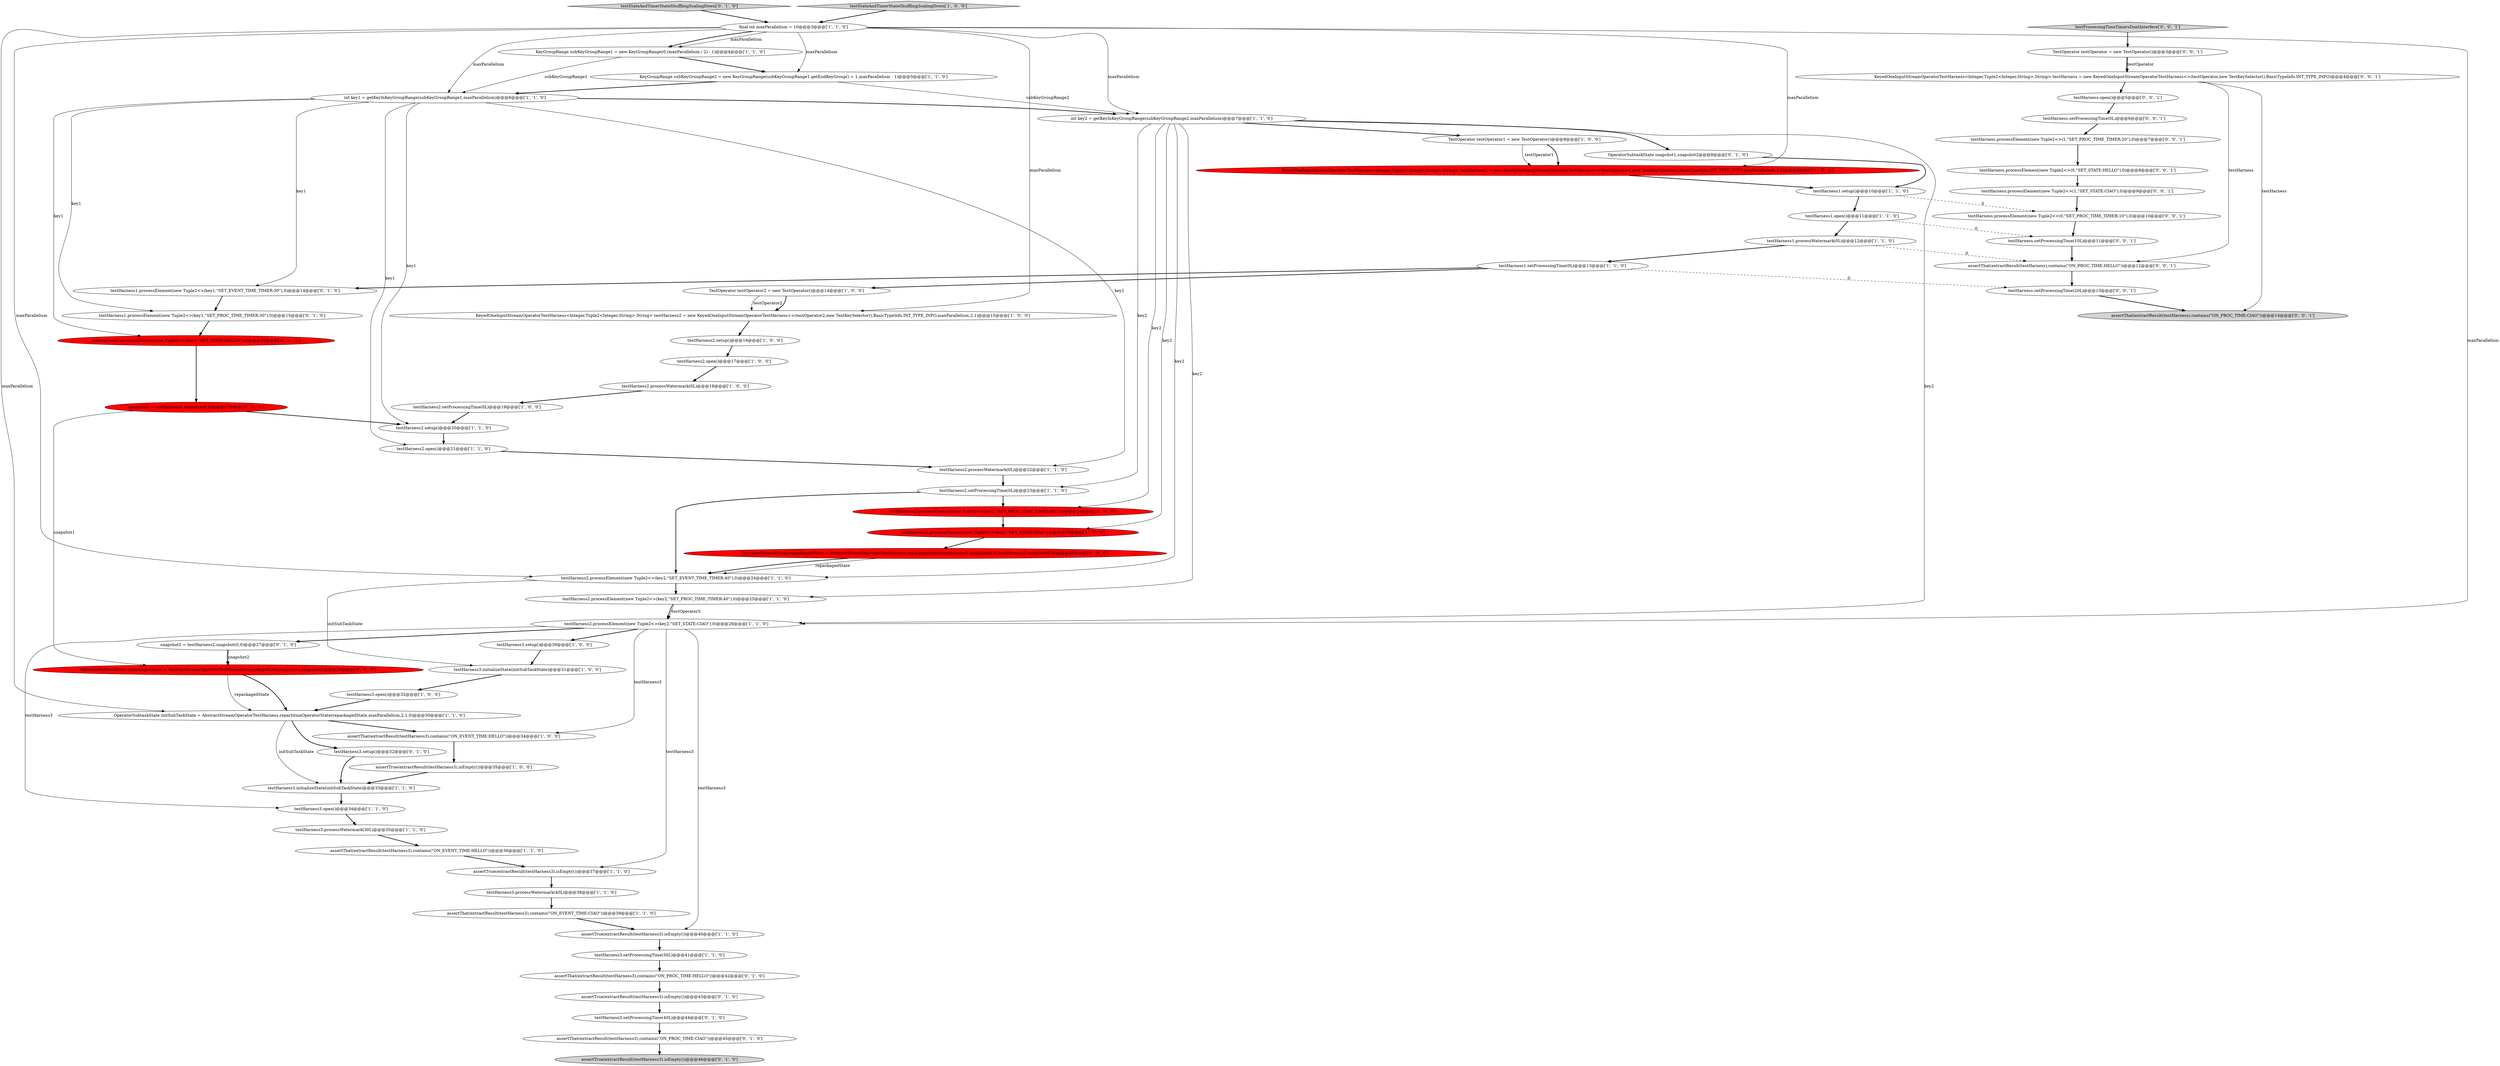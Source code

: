 digraph {
53 [style = filled, label = "testHarness1.processElement(new Tuple2<>(key1,\"SET_EVENT_TIME_TIMER:30\"),0)@@@14@@@['0', '1', '0']", fillcolor = white, shape = ellipse image = "AAA0AAABBB2BBB"];
59 [style = filled, label = "testHarness.processElement(new Tuple2<>(1,\"SET_PROC_TIME_TIMER:20\"),0)@@@7@@@['0', '0', '1']", fillcolor = white, shape = ellipse image = "AAA0AAABBB3BBB"];
63 [style = filled, label = "testHarness.setProcessingTime(20L)@@@13@@@['0', '0', '1']", fillcolor = white, shape = ellipse image = "AAA0AAABBB3BBB"];
35 [style = filled, label = "KeyedOneInputStreamOperatorTestHarness<Integer,Tuple2<Integer,String>,String> testHarness1 = new KeyedOneInputStreamOperatorTestHarness<>(testOperator1,new TestKeySelector(),BasicTypeInfo.INT_TYPE_INFO,maxParallelism,2,0)@@@9@@@['1', '0', '0']", fillcolor = red, shape = ellipse image = "AAA1AAABBB1BBB"];
6 [style = filled, label = "assertThat(extractResult(testHarness3),contains(\"ON_EVENT_TIME:HELLO\"))@@@36@@@['1', '1', '0']", fillcolor = white, shape = ellipse image = "AAA0AAABBB1BBB"];
28 [style = filled, label = "OperatorSubtaskState repackagedState = AbstractStreamOperatorTestHarness.repackageState(testHarness1.snapshot(0,0),testHarness2.snapshot(0,0))@@@26@@@['1', '0', '0']", fillcolor = red, shape = ellipse image = "AAA1AAABBB1BBB"];
45 [style = filled, label = "snapshot2 = testHarness2.snapshot(0,0)@@@27@@@['0', '1', '0']", fillcolor = white, shape = ellipse image = "AAA0AAABBB2BBB"];
4 [style = filled, label = "testHarness1.setup()@@@10@@@['1', '1', '0']", fillcolor = white, shape = ellipse image = "AAA0AAABBB1BBB"];
43 [style = filled, label = "assertTrue(extractResult(testHarness3).isEmpty())@@@46@@@['0', '1', '0']", fillcolor = lightgray, shape = ellipse image = "AAA0AAABBB2BBB"];
8 [style = filled, label = "testHarness1.processWatermark(0L)@@@12@@@['1', '1', '0']", fillcolor = white, shape = ellipse image = "AAA0AAABBB1BBB"];
41 [style = filled, label = "testHarness3.initializeState(initSubTaskState)@@@33@@@['1', '1', '0']", fillcolor = white, shape = ellipse image = "AAA0AAABBB1BBB"];
1 [style = filled, label = "KeyedOneInputStreamOperatorTestHarness<Integer,Tuple2<Integer,String>,String> testHarness2 = new KeyedOneInputStreamOperatorTestHarness<>(testOperator2,new TestKeySelector(),BasicTypeInfo.INT_TYPE_INFO,maxParallelism,2,1)@@@15@@@['1', '0', '0']", fillcolor = white, shape = ellipse image = "AAA0AAABBB1BBB"];
62 [style = filled, label = "testHarness.open()@@@5@@@['0', '0', '1']", fillcolor = white, shape = ellipse image = "AAA0AAABBB3BBB"];
30 [style = filled, label = "TestOperator testOperator1 = new TestOperator()@@@8@@@['1', '0', '0']", fillcolor = white, shape = ellipse image = "AAA0AAABBB1BBB"];
3 [style = filled, label = "testHarness3.open()@@@34@@@['1', '1', '0']", fillcolor = white, shape = ellipse image = "AAA0AAABBB1BBB"];
29 [style = filled, label = "testHarness3.initializeState(initSubTaskState)@@@31@@@['1', '0', '0']", fillcolor = white, shape = ellipse image = "AAA0AAABBB1BBB"];
68 [style = filled, label = "assertThat(extractResult(testHarness),contains(\"ON_PROC_TIME:HELLO\"))@@@12@@@['0', '0', '1']", fillcolor = white, shape = ellipse image = "AAA0AAABBB3BBB"];
5 [style = filled, label = "testHarness1.open()@@@11@@@['1', '1', '0']", fillcolor = white, shape = ellipse image = "AAA0AAABBB1BBB"];
56 [style = filled, label = "testHarness1.processElement(new Tuple2<>(key1,\"SET_STATE:HELLO\"),0)@@@16@@@['0', '1', '0']", fillcolor = red, shape = ellipse image = "AAA1AAABBB2BBB"];
65 [style = filled, label = "assertThat(extractResult(testHarness),contains(\"ON_PROC_TIME:CIAO\"))@@@14@@@['0', '0', '1']", fillcolor = lightgray, shape = ellipse image = "AAA0AAABBB3BBB"];
14 [style = filled, label = "TestOperator testOperator2 = new TestOperator()@@@14@@@['1', '0', '0']", fillcolor = white, shape = ellipse image = "AAA0AAABBB1BBB"];
20 [style = filled, label = "assertThat(extractResult(testHarness3),contains(\"ON_EVENT_TIME:CIAO\"))@@@39@@@['1', '1', '0']", fillcolor = white, shape = ellipse image = "AAA0AAABBB1BBB"];
40 [style = filled, label = "testHarness2.open()@@@17@@@['1', '0', '0']", fillcolor = white, shape = ellipse image = "AAA0AAABBB1BBB"];
0 [style = filled, label = "KeyGroupRange subKeyGroupRange2 = new KeyGroupRange(subKeyGroupRange1.getEndKeyGroup() + 1,maxParallelism - 1)@@@5@@@['1', '1', '0']", fillcolor = white, shape = ellipse image = "AAA0AAABBB1BBB"];
36 [style = filled, label = "testHarness3.setup()@@@30@@@['1', '0', '0']", fillcolor = white, shape = ellipse image = "AAA0AAABBB1BBB"];
34 [style = filled, label = "testHarness2.processElement(new Tuple2<>(key2,\"SET_PROC_TIME_TIMER:40\"),0)@@@25@@@['1', '1', '0']", fillcolor = white, shape = ellipse image = "AAA0AAABBB1BBB"];
31 [style = filled, label = "int key2 = getKeyInKeyGroupRange(subKeyGroupRange2,maxParallelism)@@@7@@@['1', '1', '0']", fillcolor = white, shape = ellipse image = "AAA0AAABBB1BBB"];
39 [style = filled, label = "int key1 = getKeyInKeyGroupRange(subKeyGroupRange1,maxParallelism)@@@6@@@['1', '1', '0']", fillcolor = white, shape = ellipse image = "AAA0AAABBB1BBB"];
46 [style = filled, label = "assertTrue(extractResult(testHarness3).isEmpty())@@@43@@@['0', '1', '0']", fillcolor = white, shape = ellipse image = "AAA0AAABBB2BBB"];
26 [style = filled, label = "testHarness2.processElement(new Tuple2<>(key2,\"SET_STATE:CIAO\"),0)@@@26@@@['1', '1', '0']", fillcolor = white, shape = ellipse image = "AAA0AAABBB1BBB"];
16 [style = filled, label = "assertThat(extractResult(testHarness3),contains(\"ON_EVENT_TIME:HELLO\"))@@@34@@@['1', '0', '0']", fillcolor = white, shape = ellipse image = "AAA0AAABBB1BBB"];
69 [style = filled, label = "TestOperator testOperator = new TestOperator()@@@3@@@['0', '0', '1']", fillcolor = white, shape = ellipse image = "AAA0AAABBB3BBB"];
58 [style = filled, label = "testProcessingTimeTimersDontInterfere['0', '0', '1']", fillcolor = lightgray, shape = diamond image = "AAA0AAABBB3BBB"];
48 [style = filled, label = "testHarness3.setup()@@@32@@@['0', '1', '0']", fillcolor = white, shape = ellipse image = "AAA0AAABBB2BBB"];
66 [style = filled, label = "KeyedOneInputStreamOperatorTestHarness<Integer,Tuple2<Integer,String>,String> testHarness = new KeyedOneInputStreamOperatorTestHarness<>(testOperator,new TestKeySelector(),BasicTypeInfo.INT_TYPE_INFO)@@@4@@@['0', '0', '1']", fillcolor = white, shape = ellipse image = "AAA0AAABBB3BBB"];
15 [style = filled, label = "final int maxParallelism = 10@@@3@@@['1', '1', '0']", fillcolor = white, shape = ellipse image = "AAA0AAABBB1BBB"];
60 [style = filled, label = "testHarness.processElement(new Tuple2<>(1,\"SET_STATE:CIAO\"),0)@@@9@@@['0', '0', '1']", fillcolor = white, shape = ellipse image = "AAA0AAABBB3BBB"];
64 [style = filled, label = "testHarness.setProcessingTime(10L)@@@11@@@['0', '0', '1']", fillcolor = white, shape = ellipse image = "AAA0AAABBB3BBB"];
47 [style = filled, label = "testStateAndTimerStateShufflingScalingDown['0', '1', '0']", fillcolor = lightgray, shape = diamond image = "AAA0AAABBB2BBB"];
25 [style = filled, label = "testHarness3.processWatermark(30L)@@@35@@@['1', '1', '0']", fillcolor = white, shape = ellipse image = "AAA0AAABBB1BBB"];
24 [style = filled, label = "testHarness1.setProcessingTime(0L)@@@13@@@['1', '1', '0']", fillcolor = white, shape = ellipse image = "AAA0AAABBB1BBB"];
23 [style = filled, label = "testHarness3.processWatermark(40L)@@@38@@@['1', '1', '0']", fillcolor = white, shape = ellipse image = "AAA0AAABBB1BBB"];
50 [style = filled, label = "testHarness3.setProcessingTime(40L)@@@44@@@['0', '1', '0']", fillcolor = white, shape = ellipse image = "AAA0AAABBB2BBB"];
19 [style = filled, label = "assertTrue(extractResult(testHarness3).isEmpty())@@@35@@@['1', '0', '0']", fillcolor = white, shape = ellipse image = "AAA0AAABBB1BBB"];
32 [style = filled, label = "testHarness2.open()@@@21@@@['1', '1', '0']", fillcolor = white, shape = ellipse image = "AAA0AAABBB1BBB"];
44 [style = filled, label = "testHarness1.processElement(new Tuple2<>(key1,\"SET_PROC_TIME_TIMER:30\"),0)@@@15@@@['0', '1', '0']", fillcolor = white, shape = ellipse image = "AAA0AAABBB2BBB"];
51 [style = filled, label = "snapshot1 = testHarness1.snapshot(0,0)@@@17@@@['0', '1', '0']", fillcolor = red, shape = ellipse image = "AAA1AAABBB2BBB"];
11 [style = filled, label = "KeyGroupRange subKeyGroupRange1 = new KeyGroupRange(0,(maxParallelism / 2) - 1)@@@4@@@['1', '1', '0']", fillcolor = white, shape = ellipse image = "AAA0AAABBB1BBB"];
9 [style = filled, label = "testHarness2.setup()@@@20@@@['1', '1', '0']", fillcolor = white, shape = ellipse image = "AAA0AAABBB1BBB"];
52 [style = filled, label = "OperatorSubtaskState snapshot1,snapshot2@@@8@@@['0', '1', '0']", fillcolor = white, shape = ellipse image = "AAA0AAABBB2BBB"];
7 [style = filled, label = "testHarness3.setProcessingTime(30L)@@@41@@@['1', '1', '0']", fillcolor = white, shape = ellipse image = "AAA0AAABBB1BBB"];
10 [style = filled, label = "testHarness2.setProcessingTime(0L)@@@23@@@['1', '1', '0']", fillcolor = white, shape = ellipse image = "AAA0AAABBB1BBB"];
37 [style = filled, label = "assertTrue(extractResult(testHarness3).isEmpty())@@@40@@@['1', '1', '0']", fillcolor = white, shape = ellipse image = "AAA0AAABBB1BBB"];
57 [style = filled, label = "testHarness.processElement(new Tuple2<>(0,\"SET_STATE:HELLO\"),0)@@@8@@@['0', '0', '1']", fillcolor = white, shape = ellipse image = "AAA0AAABBB3BBB"];
21 [style = filled, label = "testHarness2.setup()@@@16@@@['1', '0', '0']", fillcolor = white, shape = ellipse image = "AAA0AAABBB1BBB"];
67 [style = filled, label = "testHarness.processElement(new Tuple2<>(0,\"SET_PROC_TIME_TIMER:10\"),0)@@@10@@@['0', '0', '1']", fillcolor = white, shape = ellipse image = "AAA0AAABBB3BBB"];
55 [style = filled, label = "OperatorSubtaskState repackagedState = AbstractStreamOperatorTestHarness.repackageState(snapshot1,snapshot2)@@@29@@@['0', '1', '0']", fillcolor = red, shape = ellipse image = "AAA1AAABBB2BBB"];
17 [style = filled, label = "testHarness2.processWatermark(0L)@@@18@@@['1', '0', '0']", fillcolor = white, shape = ellipse image = "AAA0AAABBB1BBB"];
13 [style = filled, label = "testHarness2.processElement(new Tuple2<>(key2,\"SET_EVENT_TIME_TIMER:40\"),0)@@@24@@@['1', '1', '0']", fillcolor = white, shape = ellipse image = "AAA0AAABBB1BBB"];
27 [style = filled, label = "testHarness2.processElement(new Tuple2<>(key2,\"SET_STATE:CIAO\"),0)@@@25@@@['1', '0', '0']", fillcolor = red, shape = ellipse image = "AAA1AAABBB1BBB"];
33 [style = filled, label = "testHarness2.processWatermark(0L)@@@22@@@['1', '1', '0']", fillcolor = white, shape = ellipse image = "AAA0AAABBB1BBB"];
38 [style = filled, label = "OperatorSubtaskState initSubTaskState = AbstractStreamOperatorTestHarness.repartitionOperatorState(repackagedState,maxParallelism,2,1,0)@@@30@@@['1', '1', '0']", fillcolor = white, shape = ellipse image = "AAA0AAABBB1BBB"];
54 [style = filled, label = "assertThat(extractResult(testHarness3),contains(\"ON_PROC_TIME:HELLO\"))@@@42@@@['0', '1', '0']", fillcolor = white, shape = ellipse image = "AAA0AAABBB2BBB"];
42 [style = filled, label = "assertTrue(extractResult(testHarness3).isEmpty())@@@37@@@['1', '1', '0']", fillcolor = white, shape = ellipse image = "AAA0AAABBB1BBB"];
61 [style = filled, label = "testHarness.setProcessingTime(0L)@@@6@@@['0', '0', '1']", fillcolor = white, shape = ellipse image = "AAA0AAABBB3BBB"];
18 [style = filled, label = "testHarness2.processElement(new Tuple2<>(key2,\"SET_PROC_TIME_TIMER:40\"),0)@@@24@@@['1', '0', '0']", fillcolor = red, shape = ellipse image = "AAA1AAABBB1BBB"];
22 [style = filled, label = "testHarness2.setProcessingTime(0L)@@@19@@@['1', '0', '0']", fillcolor = white, shape = ellipse image = "AAA0AAABBB1BBB"];
12 [style = filled, label = "testHarness3.open()@@@32@@@['1', '0', '0']", fillcolor = white, shape = ellipse image = "AAA0AAABBB1BBB"];
2 [style = filled, label = "testStateAndTimerStateShufflingScalingDown['1', '0', '0']", fillcolor = lightgray, shape = diamond image = "AAA0AAABBB1BBB"];
49 [style = filled, label = "assertThat(extractResult(testHarness3),contains(\"ON_PROC_TIME:CIAO\"))@@@45@@@['0', '1', '0']", fillcolor = white, shape = ellipse image = "AAA0AAABBB2BBB"];
42->23 [style = bold, label=""];
36->29 [style = bold, label=""];
27->28 [style = bold, label=""];
62->61 [style = bold, label=""];
26->3 [style = solid, label="testHarness3"];
59->57 [style = bold, label=""];
53->44 [style = bold, label=""];
66->62 [style = bold, label=""];
26->37 [style = solid, label="testHarness3"];
61->59 [style = bold, label=""];
25->6 [style = bold, label=""];
15->38 [style = solid, label="maxParallelism"];
13->29 [style = solid, label="initSubTaskState"];
45->55 [style = solid, label="snapshot2"];
12->38 [style = bold, label=""];
66->68 [style = solid, label="testHarness"];
15->11 [style = bold, label=""];
34->26 [style = bold, label=""];
31->10 [style = solid, label="key2"];
39->31 [style = bold, label=""];
1->21 [style = bold, label=""];
2->15 [style = bold, label=""];
31->30 [style = bold, label=""];
20->37 [style = bold, label=""];
0->31 [style = solid, label="subKeyGroupRange2"];
24->63 [style = dashed, label="0"];
15->35 [style = solid, label="maxParallelism"];
46->50 [style = bold, label=""];
24->53 [style = bold, label=""];
13->34 [style = bold, label=""];
34->26 [style = solid, label="testOperator3"];
48->41 [style = bold, label=""];
67->64 [style = bold, label=""];
54->46 [style = bold, label=""];
15->0 [style = solid, label="maxParallelism"];
22->9 [style = bold, label=""];
39->9 [style = solid, label="key1"];
9->32 [style = bold, label=""];
26->16 [style = solid, label="testHarness3"];
57->60 [style = bold, label=""];
55->38 [style = bold, label=""];
16->19 [style = bold, label=""];
50->49 [style = bold, label=""];
39->44 [style = solid, label="key1"];
69->66 [style = solid, label="testOperator"];
56->51 [style = bold, label=""];
19->41 [style = bold, label=""];
39->33 [style = solid, label="key1"];
40->17 [style = bold, label=""];
15->11 [style = solid, label="maxParallelism"];
31->18 [style = solid, label="key2"];
30->35 [style = solid, label="testOperator1"];
8->68 [style = dashed, label="0"];
0->39 [style = bold, label=""];
8->24 [style = bold, label=""];
10->18 [style = bold, label=""];
23->20 [style = bold, label=""];
44->56 [style = bold, label=""];
63->65 [style = bold, label=""];
45->55 [style = bold, label=""];
31->52 [style = bold, label=""];
39->32 [style = solid, label="key1"];
51->9 [style = bold, label=""];
68->63 [style = bold, label=""];
38->16 [style = bold, label=""];
39->56 [style = solid, label="key1"];
6->42 [style = bold, label=""];
52->4 [style = bold, label=""];
4->67 [style = dashed, label="0"];
51->55 [style = solid, label="snapshot1"];
28->13 [style = solid, label="repackagedState"];
38->48 [style = bold, label=""];
7->54 [style = bold, label=""];
32->33 [style = bold, label=""];
37->7 [style = bold, label=""];
5->64 [style = dashed, label="0"];
15->1 [style = solid, label="maxParallelism"];
66->65 [style = solid, label="testHarness"];
38->41 [style = solid, label="initSubTaskState"];
30->35 [style = bold, label=""];
15->31 [style = solid, label="maxParallelism"];
10->13 [style = bold, label=""];
15->26 [style = solid, label="maxParallelism"];
15->39 [style = solid, label="maxParallelism"];
69->66 [style = bold, label=""];
4->5 [style = bold, label=""];
31->27 [style = solid, label="key2"];
5->8 [style = bold, label=""];
26->42 [style = solid, label="testHarness3"];
47->15 [style = bold, label=""];
3->25 [style = bold, label=""];
14->1 [style = solid, label="testOperator2"];
26->36 [style = bold, label=""];
41->3 [style = bold, label=""];
11->39 [style = solid, label="subKeyGroupRange1"];
28->13 [style = bold, label=""];
33->10 [style = bold, label=""];
31->26 [style = solid, label="key2"];
17->22 [style = bold, label=""];
39->53 [style = solid, label="key1"];
49->43 [style = bold, label=""];
55->38 [style = solid, label="repackagedState"];
35->4 [style = bold, label=""];
14->1 [style = bold, label=""];
58->69 [style = bold, label=""];
31->34 [style = solid, label="key2"];
24->14 [style = bold, label=""];
60->67 [style = bold, label=""];
11->0 [style = bold, label=""];
29->12 [style = bold, label=""];
15->13 [style = solid, label="maxParallelism"];
18->27 [style = bold, label=""];
64->68 [style = bold, label=""];
21->40 [style = bold, label=""];
26->45 [style = bold, label=""];
31->13 [style = solid, label="key2"];
}
